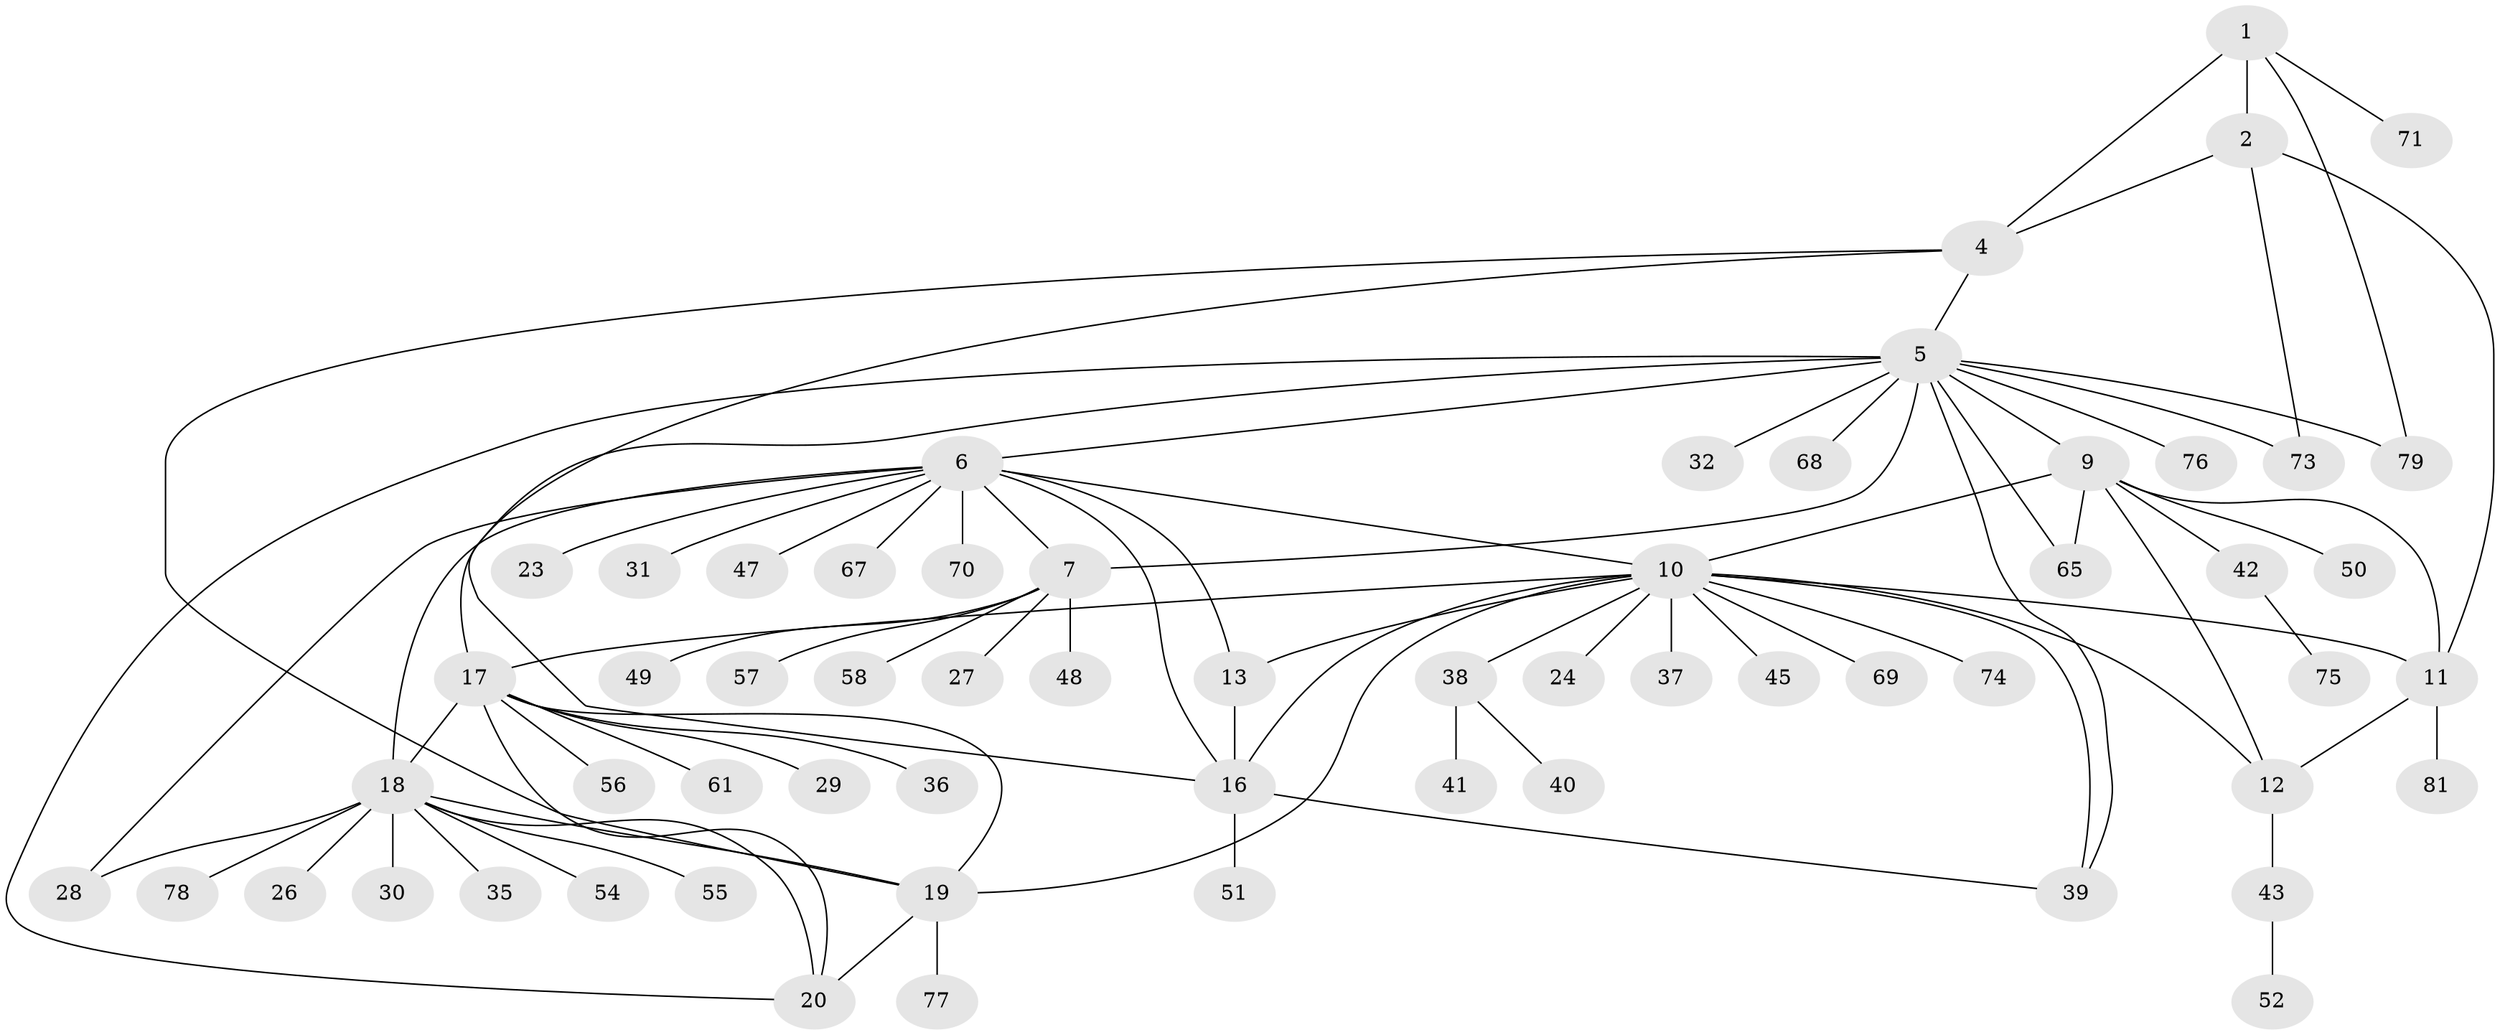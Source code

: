// Generated by graph-tools (version 1.1) at 2025/24/03/03/25 07:24:10]
// undirected, 61 vertices, 85 edges
graph export_dot {
graph [start="1"]
  node [color=gray90,style=filled];
  1 [super="+22"];
  2 [super="+3"];
  4;
  5 [super="+34"];
  6 [super="+14"];
  7 [super="+8"];
  9 [super="+72"];
  10 [super="+15"];
  11 [super="+21"];
  12;
  13 [super="+53"];
  16 [super="+44"];
  17 [super="+33"];
  18 [super="+25"];
  19 [super="+59"];
  20;
  23;
  24;
  26;
  27;
  28;
  29;
  30;
  31 [super="+80"];
  32;
  35;
  36;
  37 [super="+63"];
  38 [super="+66"];
  39 [super="+46"];
  40 [super="+60"];
  41;
  42 [super="+64"];
  43 [super="+62"];
  45;
  47;
  48;
  49;
  50;
  51;
  52;
  54;
  55;
  56;
  57;
  58;
  61;
  65;
  67;
  68 [super="+82"];
  69;
  70;
  71;
  73;
  74;
  75;
  76;
  77;
  78;
  79;
  81;
  1 -- 2 [weight=2];
  1 -- 4;
  1 -- 71;
  1 -- 79;
  2 -- 4 [weight=2];
  2 -- 73;
  2 -- 11;
  4 -- 5;
  4 -- 16;
  4 -- 19;
  5 -- 6;
  5 -- 7 [weight=2];
  5 -- 9;
  5 -- 20;
  5 -- 32;
  5 -- 39;
  5 -- 65;
  5 -- 68;
  5 -- 73;
  5 -- 76;
  5 -- 79;
  5 -- 17;
  6 -- 7 [weight=2];
  6 -- 67;
  6 -- 70;
  6 -- 13;
  6 -- 16;
  6 -- 47;
  6 -- 18;
  6 -- 23;
  6 -- 28;
  6 -- 31;
  6 -- 10;
  7 -- 49;
  7 -- 58;
  7 -- 48;
  7 -- 57;
  7 -- 27;
  9 -- 10;
  9 -- 11;
  9 -- 12;
  9 -- 42;
  9 -- 50;
  9 -- 65;
  10 -- 11;
  10 -- 12;
  10 -- 17;
  10 -- 39;
  10 -- 37;
  10 -- 38;
  10 -- 69;
  10 -- 74;
  10 -- 13;
  10 -- 45;
  10 -- 16;
  10 -- 19;
  10 -- 24;
  11 -- 12;
  11 -- 81;
  12 -- 43;
  13 -- 16;
  16 -- 51;
  16 -- 39;
  17 -- 18;
  17 -- 19;
  17 -- 20;
  17 -- 29;
  17 -- 36;
  17 -- 56;
  17 -- 61;
  18 -- 19;
  18 -- 20;
  18 -- 30;
  18 -- 54;
  18 -- 78;
  18 -- 35;
  18 -- 55;
  18 -- 26;
  18 -- 28;
  19 -- 20;
  19 -- 77;
  38 -- 40;
  38 -- 41;
  42 -- 75;
  43 -- 52;
}
